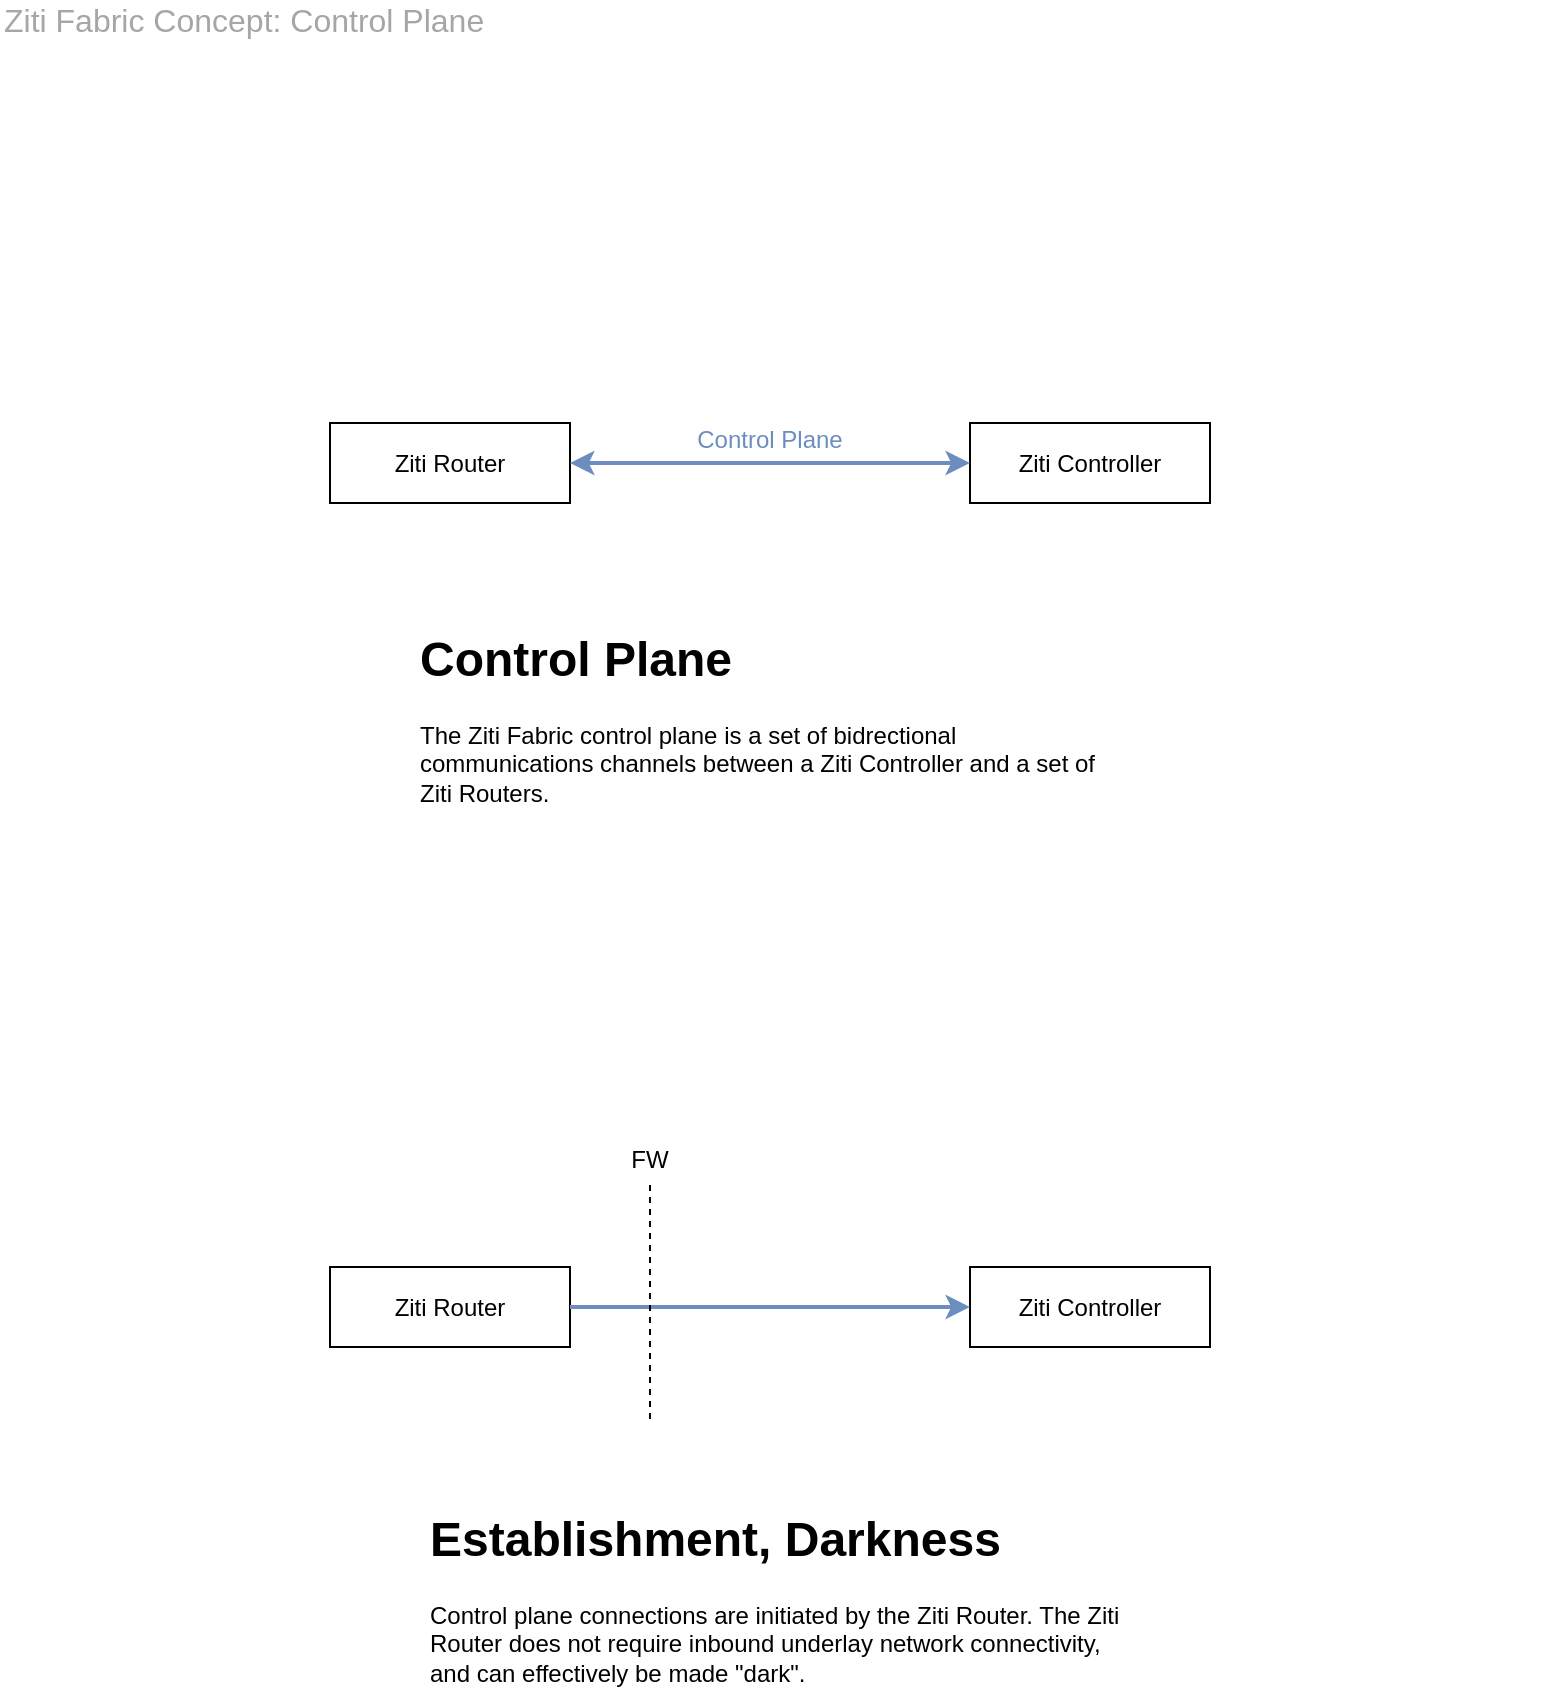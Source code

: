 <mxfile version="10.8.8" type="device"><diagram id="ewvN7Hp3NX5BAGZDLXLF" name="Page-1"><mxGraphModel dx="1012" dy="1294" grid="1" gridSize="10" guides="1" tooltips="1" connect="1" arrows="1" fold="1" page="1" pageScale="1" pageWidth="850" pageHeight="1100" math="0" shadow="0"><root><mxCell id="0"/><mxCell id="1" parent="0"/><mxCell id="FrCfvMEcCuXP5A_PmVVH-1" value="Ziti Router" style="rounded=0;whiteSpace=wrap;html=1;" vertex="1" parent="1"><mxGeometry x="205" y="231.5" width="120" height="40" as="geometry"/></mxCell><mxCell id="FrCfvMEcCuXP5A_PmVVH-2" value="Ziti Controller" style="rounded=0;whiteSpace=wrap;html=1;" vertex="1" parent="1"><mxGeometry x="525" y="231.5" width="120" height="40" as="geometry"/></mxCell><mxCell id="FrCfvMEcCuXP5A_PmVVH-3" value="" style="endArrow=classic;startArrow=classic;html=1;exitX=1;exitY=0.5;exitDx=0;exitDy=0;entryX=0;entryY=0.5;entryDx=0;entryDy=0;fillColor=#dae8fc;strokeColor=#6c8ebf;strokeWidth=2;" edge="1" parent="1" source="FrCfvMEcCuXP5A_PmVVH-1" target="FrCfvMEcCuXP5A_PmVVH-2"><mxGeometry width="50" height="50" relative="1" as="geometry"><mxPoint x="435" y="341.5" as="sourcePoint"/><mxPoint x="485" y="291.5" as="targetPoint"/></mxGeometry></mxCell><mxCell id="FrCfvMEcCuXP5A_PmVVH-4" value="Control Plane" style="text;html=1;align=center;verticalAlign=middle;whiteSpace=wrap;rounded=0;fontColor=#6C8EBF;" vertex="1" parent="1"><mxGeometry x="375" y="229.5" width="100" height="20" as="geometry"/></mxCell><mxCell id="FrCfvMEcCuXP5A_PmVVH-5" value="&lt;span style=&quot;font-size: 16px&quot;&gt;Ziti Fabric Concept: Control Plane&lt;br&gt;&lt;/span&gt;" style="text;html=1;strokeColor=none;fillColor=none;align=left;verticalAlign=middle;whiteSpace=wrap;rounded=0;fontColor=#A6A6A6;" vertex="1" parent="1"><mxGeometry x="40" y="20" width="770" height="20" as="geometry"/></mxCell><mxCell id="FrCfvMEcCuXP5A_PmVVH-7" value="&lt;h1&gt;Control Plane&lt;/h1&gt;&lt;p&gt;The Ziti Fabric control plane is a set of bidrectional communications channels between a Ziti Controller and a set of Ziti Routers.&amp;nbsp;&lt;/p&gt;" style="text;html=1;strokeColor=none;fillColor=none;spacing=5;spacingTop=-20;whiteSpace=wrap;overflow=hidden;rounded=0;" vertex="1" parent="1"><mxGeometry x="245" y="329.5" width="360" height="100" as="geometry"/></mxCell><mxCell id="FrCfvMEcCuXP5A_PmVVH-9" value="Ziti Router" style="rounded=0;whiteSpace=wrap;html=1;" vertex="1" parent="1"><mxGeometry x="205" y="653.5" width="120" height="40" as="geometry"/></mxCell><mxCell id="FrCfvMEcCuXP5A_PmVVH-10" value="Ziti Controller" style="rounded=0;whiteSpace=wrap;html=1;" vertex="1" parent="1"><mxGeometry x="525" y="653.5" width="120" height="40" as="geometry"/></mxCell><mxCell id="FrCfvMEcCuXP5A_PmVVH-11" value="" style="endArrow=classic;startArrow=none;html=1;exitX=1;exitY=0.5;exitDx=0;exitDy=0;entryX=0;entryY=0.5;entryDx=0;entryDy=0;fillColor=#dae8fc;strokeColor=#6c8ebf;strokeWidth=2;startFill=0;" edge="1" parent="1" source="FrCfvMEcCuXP5A_PmVVH-9" target="FrCfvMEcCuXP5A_PmVVH-10"><mxGeometry width="50" height="50" relative="1" as="geometry"><mxPoint x="435" y="763.5" as="sourcePoint"/><mxPoint x="485" y="713.5" as="targetPoint"/></mxGeometry></mxCell><mxCell id="FrCfvMEcCuXP5A_PmVVH-15" value="" style="endArrow=none;dashed=1;html=1;" edge="1" parent="1"><mxGeometry width="50" height="50" relative="1" as="geometry"><mxPoint x="365" y="729.5" as="sourcePoint"/><mxPoint x="365" y="609.5" as="targetPoint"/></mxGeometry></mxCell><mxCell id="FrCfvMEcCuXP5A_PmVVH-16" value="&lt;h1&gt;Establishment, Darkness&lt;/h1&gt;&lt;p&gt;Control plane connections are initiated by the Ziti Router. The Ziti Router does not require inbound underlay network connectivity, and can effectively be made &quot;dark&quot;.&lt;/p&gt;" style="text;html=1;strokeColor=none;fillColor=none;spacing=5;spacingTop=-20;whiteSpace=wrap;overflow=hidden;rounded=0;" vertex="1" parent="1"><mxGeometry x="250" y="769.5" width="360" height="100" as="geometry"/></mxCell><mxCell id="FrCfvMEcCuXP5A_PmVVH-18" value="FW" style="text;html=1;strokeColor=none;fillColor=none;align=center;verticalAlign=middle;whiteSpace=wrap;rounded=0;" vertex="1" parent="1"><mxGeometry x="345" y="589.5" width="40" height="20" as="geometry"/></mxCell></root></mxGraphModel></diagram></mxfile>
